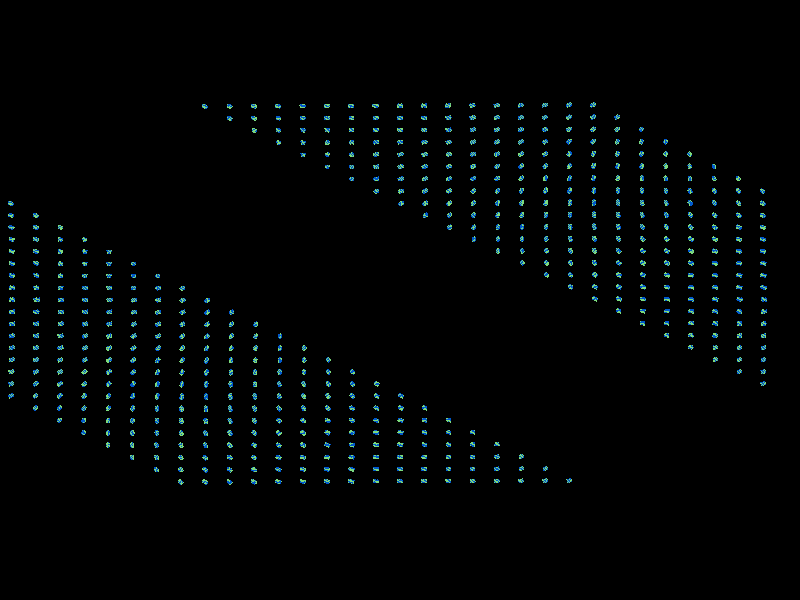 /*
 * This file is part of Caterpillar-Snake-Slug.
 * Caterpillar-Snake-Slug is free software; you can redistribute it and/or modify it under the terms of the GNU General Public License as published by the Free Software Foundation, version 2.
 * Caterpillar-Snake-Slug is distributed in the hope that it will be useful, but WITHOUT ANY WARRANTY; without even the implied warranty of MERCHANTABILITY or FITNESS FOR A PARTICULAR PURPOSE.
 * See the GNU General Public License for more details. You should have received a copy of the GNU General Public License along with Debug Vehicles. If not, see <http://www.gnu.org/licenses/>.
 */
#version 3.7;

#include "transforms.inc"

#declare camwidth = 33;

#macro ottd(X,Y,Z)
  <X/16,Z*sqrt(6)/6/16,Y/16>
#end

#declare camdir = <1,sqrt(2/3),-1>;

camera {
  orthographic
  location camdir*16
  look_at <0,0,0>
  right x*camwidth*sqrt(2)
  up y*camwidth*sqrt(2)*image_height/image_width
  translate camdir*16
}

global_settings {
  ambient_light rgb<1,1,1>*0.8
}

light_source {
  <5, 10,-1>*50
  color rgb<1,1,1>
  parallel
  point_at <0,0,0>
}

#declare Slice = sphere {
  <0,0,0>, 0.125
  scale <1, 1, 0.6>
  pigment {
    radial frequency 8
    color_map {
      [0.0  color rgb <0.0, 0.1, 0.6> ]
      [0.24 color rgb <0.0, 0.1, 0.6> ]
      [0.26 color rgb <0.2, 0.7, 0.2> ]
      [0.74 color rgb <0.2, 0.7, 0.2> ]
      [0.75 color rgb <0.0, 0.1, 0.6> ]
      [1.0  color rgb <0.0, 0.1, 0.6> ]
    }
    rotate x*90
  }
  finish {
    diffuse 0.7
  }
}

#macro Part(d1, d2)

#local s = spline {
  cubic_spline
  -1.0, d1,
  -0.5, d1*0.5,
   0.5, d2*0.5,
   1.0, d2
}

#local i = -2;
#while (i <= 2)
intersection {
  object {
    Slice
    rotate z*(360/8)*(i*0.25)
    Spline_Trans(s, i*0.2499, y, 0.0001, 0)
  }
  plane {
    -z, 0.01
    Spline_Trans(s, max(i-0.99,-2)*0.2499, y, 0.0001, 0)
  }
  plane {
    z, 0.01
    Spline_Trans(s, min(i+0.99, 2)*0.2499, y, 0.0001, 0)
  }
  cutaway_textures
  translate y*0.15
}
#local i = i+1;
#end
/*
sphere {
  o1*0.5, 0.05
  pigment { rgb <5,0,0> }
  no_shadow
}
sphere {
  o2*0.5, 0.05
  pigment { rgb <0,5,0> }
  no_shadow
}

sphere_sweep {
  linear_spline
  3
  o1*0.5, 0.0001
  o1*0.3, 0.02
  <0,0,0>, 0.02

  pigment { rgb <1,0,0> }
  no_shadow
}
sphere_sweep {
  linear_spline
  3
  <0,0,0>, 0.02
  o2*0.3, 0.02
  o2*0.5, 0.0001

  pigment { rgb <0,1,0> }
  no_shadow
}
*/
#end

#declare offsets = array[32]
#declare offsets[ 0] = ottd(-4, -4, 0);
#declare offsets[ 1] = ottd(-3, -4, 0);
#declare offsets[ 2] = ottd(-2, -4, 0);
#declare offsets[ 3] = ottd(-1, -4, 0);
#declare offsets[ 4] = ottd( 0, -4, 0);
#declare offsets[ 5] = ottd( 1, -4, 0);
#declare offsets[ 6] = ottd( 2, -4, 0);
#declare offsets[ 7] = ottd( 3, -4, 0);
#declare offsets[ 8] = ottd( 4, -4, 0);
#declare offsets[ 9] = ottd( 4, -3, 0);
#declare offsets[10] = ottd( 4, -2, 0);
#declare offsets[11] = ottd( 4, -1, 0);
#declare offsets[12] = ottd( 4,  0, 0);
#declare offsets[13] = ottd( 4,  1, 0);
#declare offsets[14] = ottd( 4,  2, 0);
#declare offsets[15] = ottd( 4,  3, 0);
#declare offsets[16] = ottd( 4,  4, 0);
#declare offsets[17] = ottd( 3,  4, 0);
#declare offsets[18] = ottd( 2,  4, 0);
#declare offsets[19] = ottd( 1,  4, 0);
#declare offsets[20] = ottd( 0,  4, 0);
#declare offsets[21] = ottd(-1,  4, 0);
#declare offsets[22] = ottd(-2,  4, 0);
#declare offsets[23] = ottd(-3,  4, 0);
#declare offsets[24] = ottd(-4,  4, 0);
#declare offsets[25] = ottd(-4,  3, 0);
#declare offsets[26] = ottd(-4,  2, 0);
#declare offsets[27] = ottd(-4,  1, 0);
#declare offsets[28] = ottd(-4,  0, 0);
#declare offsets[29] = ottd(-4, -1, 0);
#declare offsets[30] = ottd(-4, -2, 0);
#declare offsets[31] = ottd(-4, -3, 0);

#declare z1 = int(clock / 5) - 2;
#declare z2 = mod(clock, 5)  - 2;

#declare d1 = -1;
#while (d1 < 31)
#declare d1 = d1 + 1;

#declare d2i = -1;
#while (d2i <= 15)
#declare d2i = d2i + 1;
#declare d2 = mod(d1 + d2i + 8, 32);

#declare o1 = offsets[d1] + ottd(0,0,z1);
#declare o2 = offsets[d2] + ottd(0,0,z2);
union {
  Part(o1, o2)
  translate <1, 0, -1>*(d2-16) + <1, 0, 1>*(d1-16) - y*0.1
}

#end
#end

/*
box {
  ottd(-8,-8,0), ottd(8,8,8*10)
  pigment {rgb<0,0,1>}
}
*/
